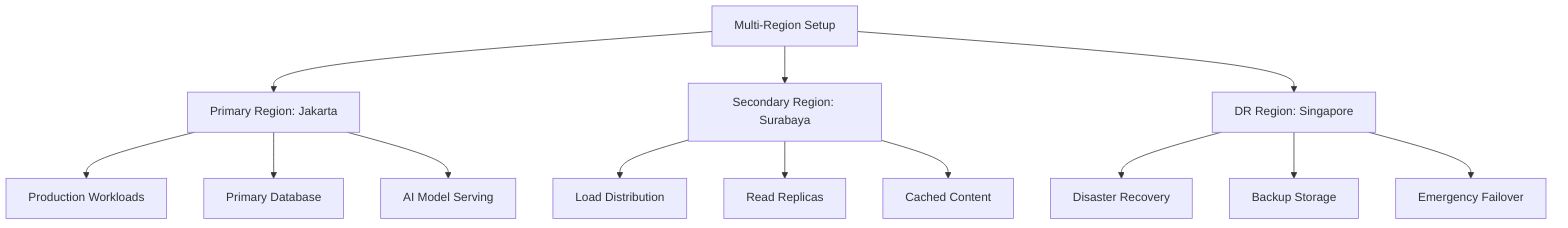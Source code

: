 graph TD
    A[Multi-Region Setup] --> B[Primary Region: Jakarta]
    A --> C[Secondary Region: Surabaya]
    A --> D[DR Region: Singapore]
    
    B --> B1[Production Workloads]
    B --> B2[Primary Database]
    B --> B3[AI Model Serving]
    
    C --> C1[Load Distribution]
    C --> C2[Read Replicas]
    C --> C3[Cached Content]
    
    D --> D1[Disaster Recovery]
    D --> D2[Backup Storage]
    D --> D3[Emergency Failover]